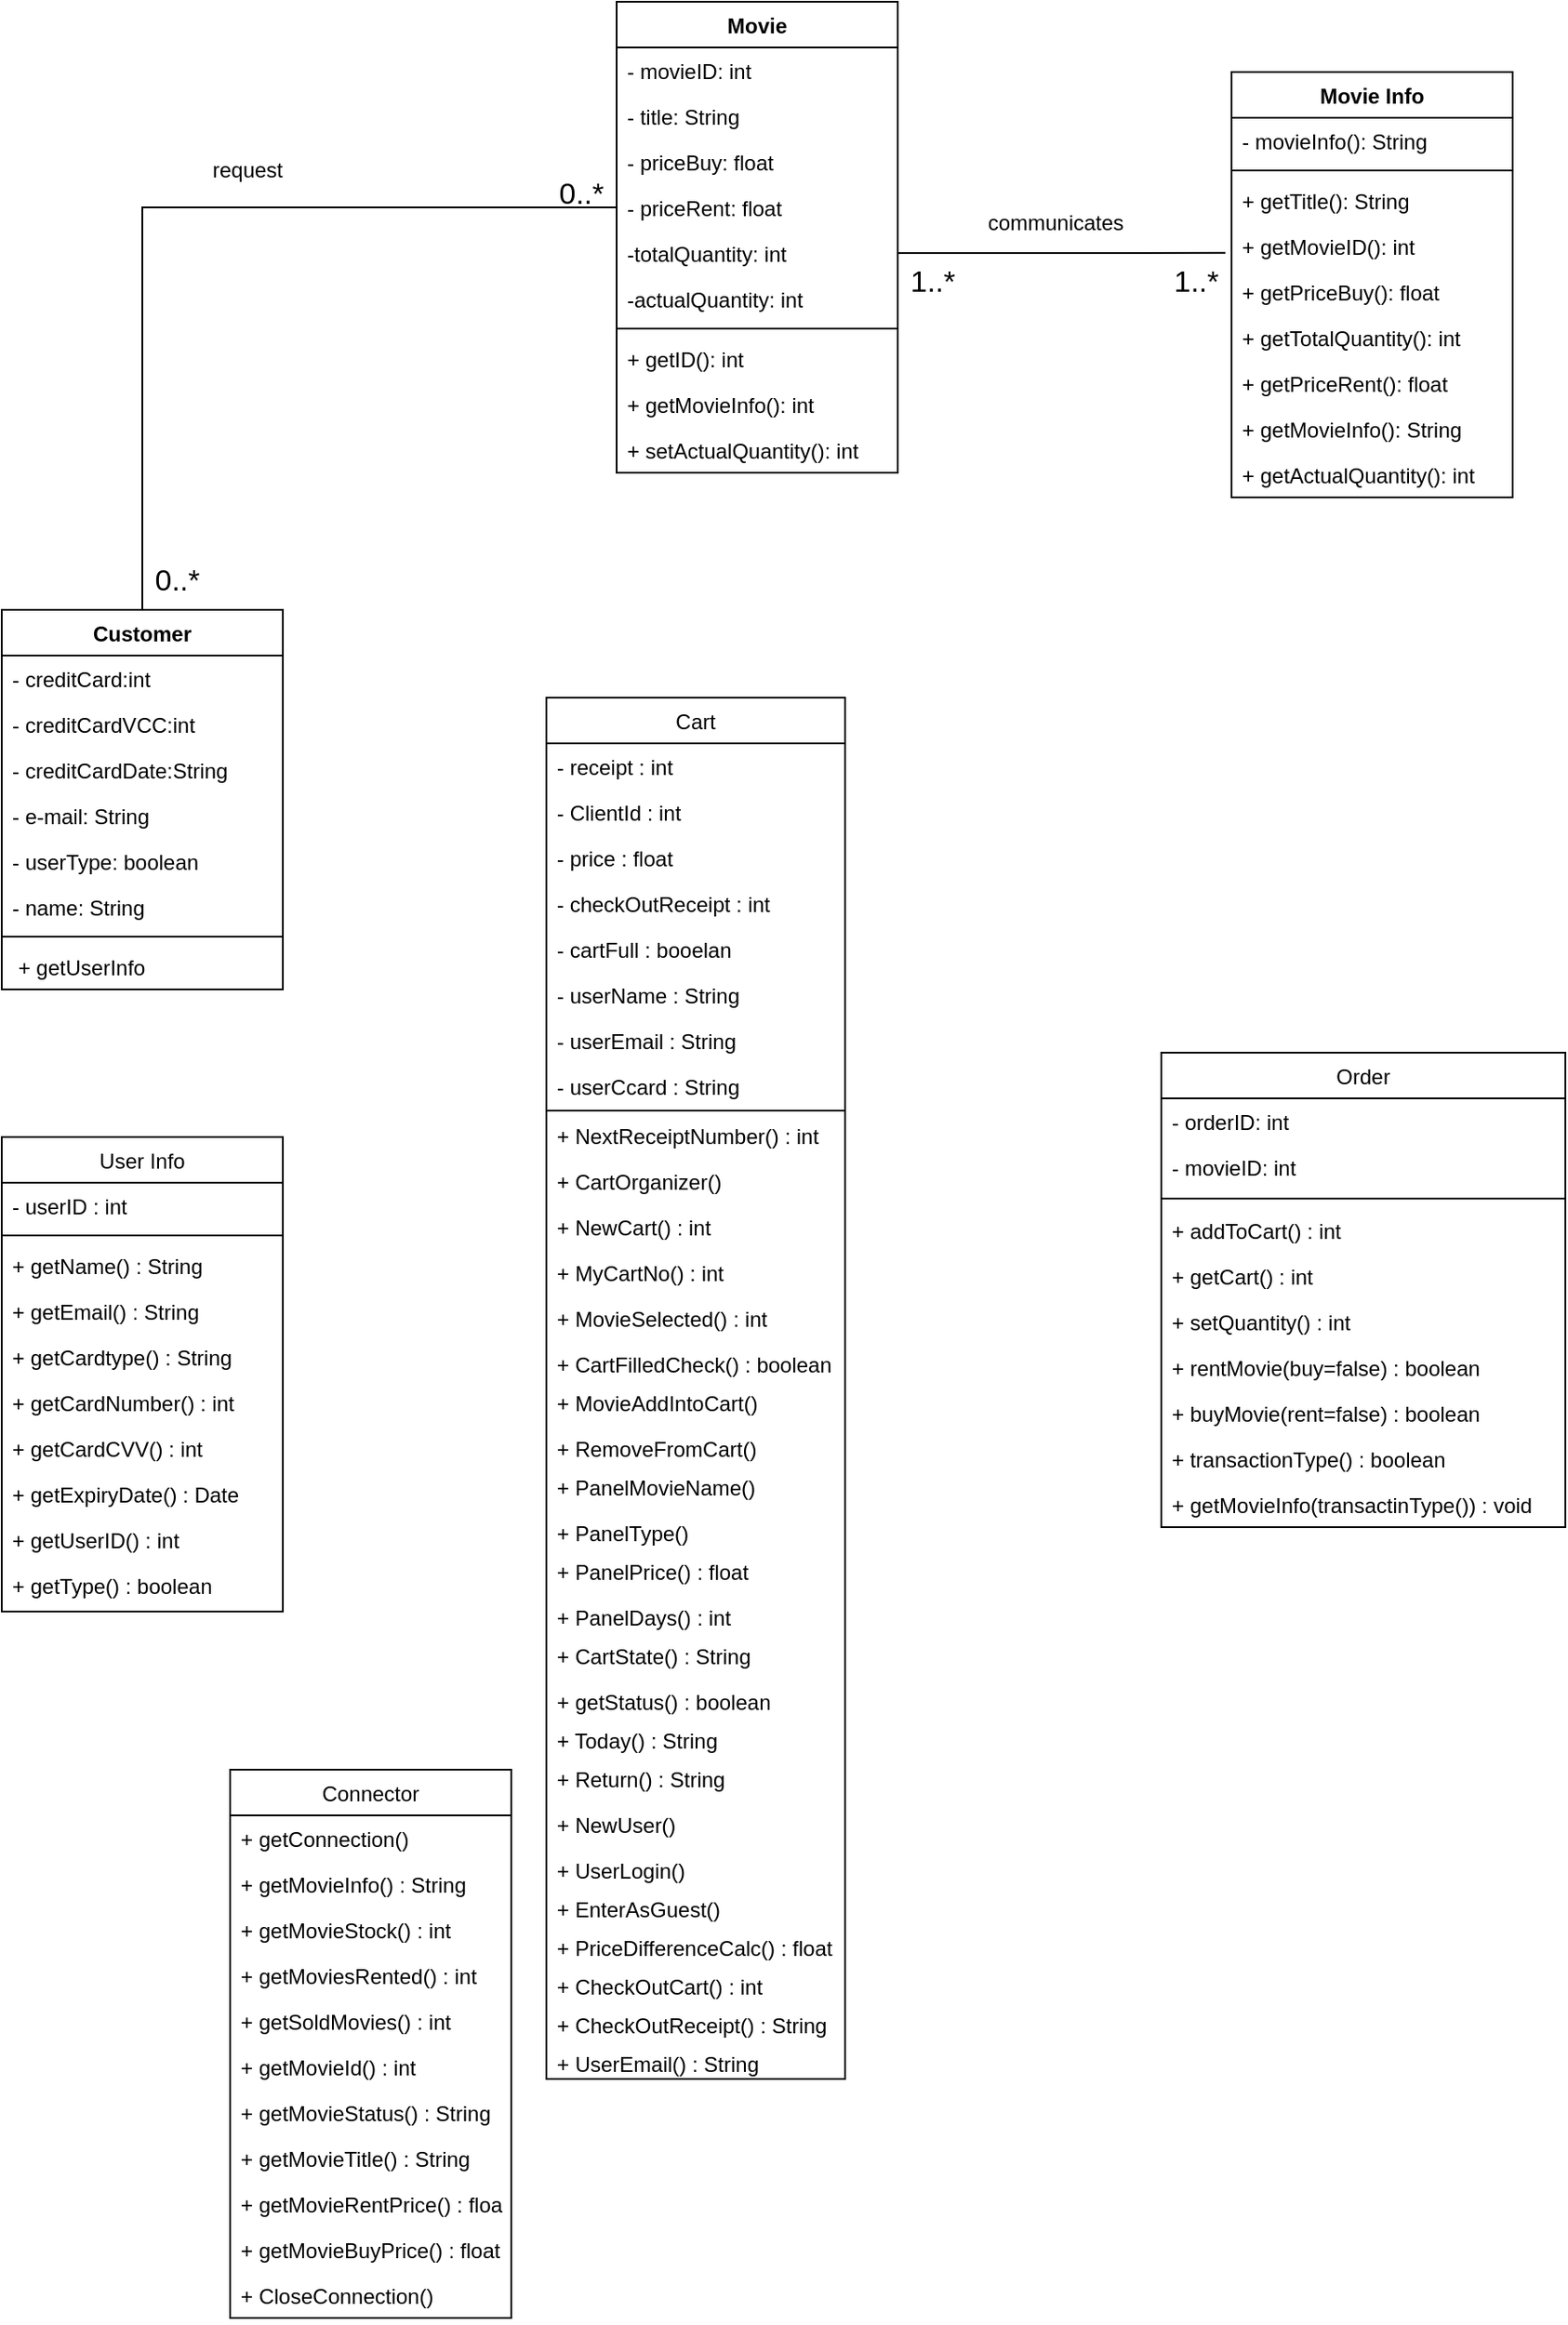 <mxfile version="14.6.13" type="device"><diagram id="C5RBs43oDa-KdzZeNtuy" name="Page-1"><mxGraphModel dx="1446" dy="379" grid="1" gridSize="10" guides="1" tooltips="1" connect="1" arrows="1" fold="1" page="1" pageScale="1" pageWidth="827" pageHeight="1169" math="0" shadow="0"><root><mxCell id="WIyWlLk6GJQsqaUBKTNV-0"/><mxCell id="WIyWlLk6GJQsqaUBKTNV-1" parent="WIyWlLk6GJQsqaUBKTNV-0"/><mxCell id="zkfFHV4jXpPFQw0GAbJ--13" value="Cart" style="swimlane;fontStyle=0;align=center;verticalAlign=top;childLayout=stackLayout;horizontal=1;startSize=26;horizontalStack=0;resizeParent=1;resizeLast=0;collapsible=1;marginBottom=0;rounded=0;shadow=0;strokeWidth=1;" parent="WIyWlLk6GJQsqaUBKTNV-1" vertex="1"><mxGeometry x="-480" y="450" width="170" height="786" as="geometry"><mxRectangle x="340" y="380" width="170" height="26" as="alternateBounds"/></mxGeometry></mxCell><mxCell id="6bHgmGE05q6gVBwAIeL3-42" value="- receipt : int" style="text;align=left;verticalAlign=top;spacingLeft=4;spacingRight=4;overflow=hidden;rotatable=0;points=[[0,0.5],[1,0.5]];portConstraint=eastwest;" parent="zkfFHV4jXpPFQw0GAbJ--13" vertex="1"><mxGeometry y="26" width="170" height="26" as="geometry"/></mxCell><mxCell id="6bHgmGE05q6gVBwAIeL3-17" value="- ClientId : int" style="text;align=left;verticalAlign=top;spacingLeft=4;spacingRight=4;overflow=hidden;rotatable=0;points=[[0,0.5],[1,0.5]];portConstraint=eastwest;rounded=0;shadow=0;html=0;" parent="zkfFHV4jXpPFQw0GAbJ--13" vertex="1"><mxGeometry y="52" width="170" height="26" as="geometry"/></mxCell><mxCell id="6bHgmGE05q6gVBwAIeL3-15" value="- price : float" style="text;align=left;verticalAlign=top;spacingLeft=4;spacingRight=4;overflow=hidden;rotatable=0;points=[[0,0.5],[1,0.5]];portConstraint=eastwest;rounded=0;shadow=0;html=0;" parent="zkfFHV4jXpPFQw0GAbJ--13" vertex="1"><mxGeometry y="78" width="170" height="26" as="geometry"/></mxCell><mxCell id="QAdQCst2hhLEEBoybz0G-43" value="- checkOutReceipt : int" style="text;align=left;verticalAlign=top;spacingLeft=4;spacingRight=4;overflow=hidden;rotatable=0;points=[[0,0.5],[1,0.5]];portConstraint=eastwest;rounded=0;shadow=0;html=0;" vertex="1" parent="zkfFHV4jXpPFQw0GAbJ--13"><mxGeometry y="104" width="170" height="26" as="geometry"/></mxCell><mxCell id="QAdQCst2hhLEEBoybz0G-44" value="- cartFull : booelan" style="text;align=left;verticalAlign=top;spacingLeft=4;spacingRight=4;overflow=hidden;rotatable=0;points=[[0,0.5],[1,0.5]];portConstraint=eastwest;rounded=0;shadow=0;html=0;" vertex="1" parent="zkfFHV4jXpPFQw0GAbJ--13"><mxGeometry y="130" width="170" height="26" as="geometry"/></mxCell><mxCell id="QAdQCst2hhLEEBoybz0G-45" value="- userName : String" style="text;align=left;verticalAlign=top;spacingLeft=4;spacingRight=4;overflow=hidden;rotatable=0;points=[[0,0.5],[1,0.5]];portConstraint=eastwest;rounded=0;shadow=0;html=0;" vertex="1" parent="zkfFHV4jXpPFQw0GAbJ--13"><mxGeometry y="156" width="170" height="26" as="geometry"/></mxCell><mxCell id="QAdQCst2hhLEEBoybz0G-46" value="- userEmail : String" style="text;align=left;verticalAlign=top;spacingLeft=4;spacingRight=4;overflow=hidden;rotatable=0;points=[[0,0.5],[1,0.5]];portConstraint=eastwest;rounded=0;shadow=0;html=0;" vertex="1" parent="zkfFHV4jXpPFQw0GAbJ--13"><mxGeometry y="182" width="170" height="26" as="geometry"/></mxCell><mxCell id="QAdQCst2hhLEEBoybz0G-47" value="- userCcard : String" style="text;align=left;verticalAlign=top;spacingLeft=4;spacingRight=4;overflow=hidden;rotatable=0;points=[[0,0.5],[1,0.5]];portConstraint=eastwest;rounded=0;shadow=0;html=0;" vertex="1" parent="zkfFHV4jXpPFQw0GAbJ--13"><mxGeometry y="208" width="170" height="26" as="geometry"/></mxCell><mxCell id="zkfFHV4jXpPFQw0GAbJ--15" value="" style="line;html=1;strokeWidth=1;align=left;verticalAlign=middle;spacingTop=-1;spacingLeft=3;spacingRight=3;rotatable=0;labelPosition=right;points=[];portConstraint=eastwest;" parent="zkfFHV4jXpPFQw0GAbJ--13" vertex="1"><mxGeometry y="234" width="170" height="2" as="geometry"/></mxCell><mxCell id="6bHgmGE05q6gVBwAIeL3-44" value="+ NextReceiptNumber() : int" style="text;align=left;verticalAlign=top;spacingLeft=4;spacingRight=4;overflow=hidden;rotatable=0;points=[[0,0.5],[1,0.5]];portConstraint=eastwest;rounded=0;shadow=0;html=0;" parent="zkfFHV4jXpPFQw0GAbJ--13" vertex="1"><mxGeometry y="236" width="170" height="26" as="geometry"/></mxCell><mxCell id="6bHgmGE05q6gVBwAIeL3-45" value="+ CartOrganizer() " style="text;align=left;verticalAlign=top;spacingLeft=4;spacingRight=4;overflow=hidden;rotatable=0;points=[[0,0.5],[1,0.5]];portConstraint=eastwest;rounded=0;shadow=0;html=0;" parent="zkfFHV4jXpPFQw0GAbJ--13" vertex="1"><mxGeometry y="262" width="170" height="26" as="geometry"/></mxCell><mxCell id="6bHgmGE05q6gVBwAIeL3-2" value="+ NewCart() : int" style="text;align=left;verticalAlign=top;spacingLeft=4;spacingRight=4;overflow=hidden;rotatable=0;points=[[0,0.5],[1,0.5]];portConstraint=eastwest;rounded=0;shadow=0;html=0;" parent="zkfFHV4jXpPFQw0GAbJ--13" vertex="1"><mxGeometry y="288" width="170" height="26" as="geometry"/></mxCell><mxCell id="6bHgmGE05q6gVBwAIeL3-10" value="+ MyCartNo() : int" style="text;align=left;verticalAlign=top;spacingLeft=4;spacingRight=4;overflow=hidden;rotatable=0;points=[[0,0.5],[1,0.5]];portConstraint=eastwest;rounded=0;shadow=0;html=0;" parent="zkfFHV4jXpPFQw0GAbJ--13" vertex="1"><mxGeometry y="314" width="170" height="26" as="geometry"/></mxCell><mxCell id="IG7qusZsWkm_YWenRN8--79" value="+ MovieSelected() : int" style="text;align=left;verticalAlign=top;spacingLeft=4;spacingRight=4;overflow=hidden;rotatable=0;points=[[0,0.5],[1,0.5]];portConstraint=eastwest;rounded=0;shadow=0;html=0;" parent="zkfFHV4jXpPFQw0GAbJ--13" vertex="1"><mxGeometry y="340" width="170" height="26" as="geometry"/></mxCell><mxCell id="6bHgmGE05q6gVBwAIeL3-9" value="+ CartFilledCheck() : boolean" style="text;align=left;verticalAlign=top;spacingLeft=4;spacingRight=4;overflow=hidden;rotatable=0;points=[[0,0.5],[1,0.5]];portConstraint=eastwest;rounded=0;shadow=0;html=0;" parent="zkfFHV4jXpPFQw0GAbJ--13" vertex="1"><mxGeometry y="366" width="170" height="22" as="geometry"/></mxCell><mxCell id="QAdQCst2hhLEEBoybz0G-2" value="+ MovieAddIntoCart() " style="text;align=left;verticalAlign=top;spacingLeft=4;spacingRight=4;overflow=hidden;rotatable=0;points=[[0,0.5],[1,0.5]];portConstraint=eastwest;rounded=0;shadow=0;html=0;" vertex="1" parent="zkfFHV4jXpPFQw0GAbJ--13"><mxGeometry y="388" width="170" height="26" as="geometry"/></mxCell><mxCell id="QAdQCst2hhLEEBoybz0G-0" value="+ RemoveFromCart() " style="text;align=left;verticalAlign=top;spacingLeft=4;spacingRight=4;overflow=hidden;rotatable=0;points=[[0,0.5],[1,0.5]];portConstraint=eastwest;rounded=0;shadow=0;html=0;" vertex="1" parent="zkfFHV4jXpPFQw0GAbJ--13"><mxGeometry y="414" width="170" height="22" as="geometry"/></mxCell><mxCell id="QAdQCst2hhLEEBoybz0G-1" value="+ PanelMovieName() " style="text;align=left;verticalAlign=top;spacingLeft=4;spacingRight=4;overflow=hidden;rotatable=0;points=[[0,0.5],[1,0.5]];portConstraint=eastwest;rounded=0;shadow=0;html=0;" vertex="1" parent="zkfFHV4jXpPFQw0GAbJ--13"><mxGeometry y="436" width="170" height="26" as="geometry"/></mxCell><mxCell id="IG7qusZsWkm_YWenRN8--81" value="+ PanelType() " style="text;align=left;verticalAlign=top;spacingLeft=4;spacingRight=4;overflow=hidden;rotatable=0;points=[[0,0.5],[1,0.5]];portConstraint=eastwest;rounded=0;shadow=0;html=0;" parent="zkfFHV4jXpPFQw0GAbJ--13" vertex="1"><mxGeometry y="462" width="170" height="22" as="geometry"/></mxCell><mxCell id="QAdQCst2hhLEEBoybz0G-3" value="+ PanelPrice() : float" style="text;align=left;verticalAlign=top;spacingLeft=4;spacingRight=4;overflow=hidden;rotatable=0;points=[[0,0.5],[1,0.5]];portConstraint=eastwest;rounded=0;shadow=0;html=0;" vertex="1" parent="zkfFHV4jXpPFQw0GAbJ--13"><mxGeometry y="484" width="170" height="26" as="geometry"/></mxCell><mxCell id="QAdQCst2hhLEEBoybz0G-4" value="+ PanelDays() : int&#10;" style="text;align=left;verticalAlign=top;spacingLeft=4;spacingRight=4;overflow=hidden;rotatable=0;points=[[0,0.5],[1,0.5]];portConstraint=eastwest;rounded=0;shadow=0;html=0;" vertex="1" parent="zkfFHV4jXpPFQw0GAbJ--13"><mxGeometry y="510" width="170" height="22" as="geometry"/></mxCell><mxCell id="QAdQCst2hhLEEBoybz0G-5" value="+ CartState() : String" style="text;align=left;verticalAlign=top;spacingLeft=4;spacingRight=4;overflow=hidden;rotatable=0;points=[[0,0.5],[1,0.5]];portConstraint=eastwest;rounded=0;shadow=0;html=0;" vertex="1" parent="zkfFHV4jXpPFQw0GAbJ--13"><mxGeometry y="532" width="170" height="26" as="geometry"/></mxCell><mxCell id="QAdQCst2hhLEEBoybz0G-6" value="+ getStatus() : boolean" style="text;align=left;verticalAlign=top;spacingLeft=4;spacingRight=4;overflow=hidden;rotatable=0;points=[[0,0.5],[1,0.5]];portConstraint=eastwest;rounded=0;shadow=0;html=0;" vertex="1" parent="zkfFHV4jXpPFQw0GAbJ--13"><mxGeometry y="558" width="170" height="22" as="geometry"/></mxCell><mxCell id="QAdQCst2hhLEEBoybz0G-7" value="+ Today() : String" style="text;align=left;verticalAlign=top;spacingLeft=4;spacingRight=4;overflow=hidden;rotatable=0;points=[[0,0.5],[1,0.5]];portConstraint=eastwest;rounded=0;shadow=0;html=0;" vertex="1" parent="zkfFHV4jXpPFQw0GAbJ--13"><mxGeometry y="580" width="170" height="22" as="geometry"/></mxCell><mxCell id="QAdQCst2hhLEEBoybz0G-9" value="+ Return() : String" style="text;align=left;verticalAlign=top;spacingLeft=4;spacingRight=4;overflow=hidden;rotatable=0;points=[[0,0.5],[1,0.5]];portConstraint=eastwest;rounded=0;shadow=0;html=0;" vertex="1" parent="zkfFHV4jXpPFQw0GAbJ--13"><mxGeometry y="602" width="170" height="26" as="geometry"/></mxCell><mxCell id="QAdQCst2hhLEEBoybz0G-10" value="+ NewUser() " style="text;align=left;verticalAlign=top;spacingLeft=4;spacingRight=4;overflow=hidden;rotatable=0;points=[[0,0.5],[1,0.5]];portConstraint=eastwest;rounded=0;shadow=0;html=0;" vertex="1" parent="zkfFHV4jXpPFQw0GAbJ--13"><mxGeometry y="628" width="170" height="26" as="geometry"/></mxCell><mxCell id="QAdQCst2hhLEEBoybz0G-11" value="+ UserLogin() " style="text;align=left;verticalAlign=top;spacingLeft=4;spacingRight=4;overflow=hidden;rotatable=0;points=[[0,0.5],[1,0.5]];portConstraint=eastwest;rounded=0;shadow=0;html=0;" vertex="1" parent="zkfFHV4jXpPFQw0GAbJ--13"><mxGeometry y="654" width="170" height="22" as="geometry"/></mxCell><mxCell id="QAdQCst2hhLEEBoybz0G-12" value="+ EnterAsGuest() " style="text;align=left;verticalAlign=top;spacingLeft=4;spacingRight=4;overflow=hidden;rotatable=0;points=[[0,0.5],[1,0.5]];portConstraint=eastwest;rounded=0;shadow=0;html=0;" vertex="1" parent="zkfFHV4jXpPFQw0GAbJ--13"><mxGeometry y="676" width="170" height="22" as="geometry"/></mxCell><mxCell id="QAdQCst2hhLEEBoybz0G-13" value="+ PriceDifferenceCalc() : float " style="text;align=left;verticalAlign=top;spacingLeft=4;spacingRight=4;overflow=hidden;rotatable=0;points=[[0,0.5],[1,0.5]];portConstraint=eastwest;rounded=0;shadow=0;html=0;" vertex="1" parent="zkfFHV4jXpPFQw0GAbJ--13"><mxGeometry y="698" width="170" height="22" as="geometry"/></mxCell><mxCell id="QAdQCst2hhLEEBoybz0G-14" value="+ CheckOutCart() : int&#10;&#10;&#10; " style="text;align=left;verticalAlign=top;spacingLeft=4;spacingRight=4;overflow=hidden;rotatable=0;points=[[0,0.5],[1,0.5]];portConstraint=eastwest;rounded=0;shadow=0;html=0;" vertex="1" parent="zkfFHV4jXpPFQw0GAbJ--13"><mxGeometry y="720" width="170" height="22" as="geometry"/></mxCell><mxCell id="QAdQCst2hhLEEBoybz0G-42" value="+ CheckOutReceipt() : String" style="text;align=left;verticalAlign=top;spacingLeft=4;spacingRight=4;overflow=hidden;rotatable=0;points=[[0,0.5],[1,0.5]];portConstraint=eastwest;rounded=0;shadow=0;html=0;" vertex="1" parent="zkfFHV4jXpPFQw0GAbJ--13"><mxGeometry y="742" width="170" height="22" as="geometry"/></mxCell><mxCell id="QAdQCst2hhLEEBoybz0G-41" value="+ UserEmail() : String&#10; " style="text;align=left;verticalAlign=top;spacingLeft=4;spacingRight=4;overflow=hidden;rotatable=0;points=[[0,0.5],[1,0.5]];portConstraint=eastwest;rounded=0;shadow=0;html=0;" vertex="1" parent="zkfFHV4jXpPFQw0GAbJ--13"><mxGeometry y="764" width="170" height="22" as="geometry"/></mxCell><mxCell id="zkfFHV4jXpPFQw0GAbJ--17" value="User Info" style="swimlane;fontStyle=0;align=center;verticalAlign=top;childLayout=stackLayout;horizontal=1;startSize=26;horizontalStack=0;resizeParent=1;resizeLast=0;collapsible=1;marginBottom=0;rounded=0;shadow=0;strokeWidth=1;" parent="WIyWlLk6GJQsqaUBKTNV-1" vertex="1"><mxGeometry x="-790" y="700" width="160" height="270" as="geometry"><mxRectangle x="550" y="140" width="160" height="26" as="alternateBounds"/></mxGeometry></mxCell><mxCell id="zkfFHV4jXpPFQw0GAbJ--20" value="- userID : int" style="text;align=left;verticalAlign=top;spacingLeft=4;spacingRight=4;overflow=hidden;rotatable=0;points=[[0,0.5],[1,0.5]];portConstraint=eastwest;rounded=0;shadow=0;html=0;" parent="zkfFHV4jXpPFQw0GAbJ--17" vertex="1"><mxGeometry y="26" width="160" height="26" as="geometry"/></mxCell><mxCell id="zkfFHV4jXpPFQw0GAbJ--23" value="" style="line;html=1;strokeWidth=1;align=left;verticalAlign=middle;spacingTop=-1;spacingLeft=3;spacingRight=3;rotatable=0;labelPosition=right;points=[];portConstraint=eastwest;" parent="zkfFHV4jXpPFQw0GAbJ--17" vertex="1"><mxGeometry y="52" width="160" height="8" as="geometry"/></mxCell><mxCell id="zkfFHV4jXpPFQw0GAbJ--24" value="+ getName() : String" style="text;align=left;verticalAlign=top;spacingLeft=4;spacingRight=4;overflow=hidden;rotatable=0;points=[[0,0.5],[1,0.5]];portConstraint=eastwest;" parent="zkfFHV4jXpPFQw0GAbJ--17" vertex="1"><mxGeometry y="60" width="160" height="26" as="geometry"/></mxCell><mxCell id="GUGK_P1xpnfxRzdVNo1J-22" value="+ getEmail() : String" style="text;align=left;verticalAlign=top;spacingLeft=4;spacingRight=4;overflow=hidden;rotatable=0;points=[[0,0.5],[1,0.5]];portConstraint=eastwest;" parent="zkfFHV4jXpPFQw0GAbJ--17" vertex="1"><mxGeometry y="86" width="160" height="26" as="geometry"/></mxCell><mxCell id="GUGK_P1xpnfxRzdVNo1J-24" value="+ getCardtype() : String" style="text;align=left;verticalAlign=top;spacingLeft=4;spacingRight=4;overflow=hidden;rotatable=0;points=[[0,0.5],[1,0.5]];portConstraint=eastwest;" parent="zkfFHV4jXpPFQw0GAbJ--17" vertex="1"><mxGeometry y="112" width="160" height="26" as="geometry"/></mxCell><mxCell id="GUGK_P1xpnfxRzdVNo1J-26" value="+ getCardNumber() : int" style="text;align=left;verticalAlign=top;spacingLeft=4;spacingRight=4;overflow=hidden;rotatable=0;points=[[0,0.5],[1,0.5]];portConstraint=eastwest;" parent="zkfFHV4jXpPFQw0GAbJ--17" vertex="1"><mxGeometry y="138" width="160" height="26" as="geometry"/></mxCell><mxCell id="GUGK_P1xpnfxRzdVNo1J-28" value="+ getCardCVV() : int" style="text;align=left;verticalAlign=top;spacingLeft=4;spacingRight=4;overflow=hidden;rotatable=0;points=[[0,0.5],[1,0.5]];portConstraint=eastwest;" parent="zkfFHV4jXpPFQw0GAbJ--17" vertex="1"><mxGeometry y="164" width="160" height="26" as="geometry"/></mxCell><mxCell id="GUGK_P1xpnfxRzdVNo1J-31" value="+ getExpiryDate() : Date" style="text;align=left;verticalAlign=top;spacingLeft=4;spacingRight=4;overflow=hidden;rotatable=0;points=[[0,0.5],[1,0.5]];portConstraint=eastwest;" parent="zkfFHV4jXpPFQw0GAbJ--17" vertex="1"><mxGeometry y="190" width="160" height="26" as="geometry"/></mxCell><mxCell id="GUGK_P1xpnfxRzdVNo1J-30" value="+ getUserID() : int" style="text;align=left;verticalAlign=top;spacingLeft=4;spacingRight=4;overflow=hidden;rotatable=0;points=[[0,0.5],[1,0.5]];portConstraint=eastwest;" parent="zkfFHV4jXpPFQw0GAbJ--17" vertex="1"><mxGeometry y="216" width="160" height="26" as="geometry"/></mxCell><mxCell id="IG7qusZsWkm_YWenRN8--77" value="+ getType() : boolean" style="text;align=left;verticalAlign=top;spacingLeft=4;spacingRight=4;overflow=hidden;rotatable=0;points=[[0,0.5],[1,0.5]];portConstraint=eastwest;" parent="zkfFHV4jXpPFQw0GAbJ--17" vertex="1"><mxGeometry y="242" width="160" height="26" as="geometry"/></mxCell><mxCell id="6bHgmGE05q6gVBwAIeL3-4" value="Order" style="swimlane;fontStyle=0;align=center;verticalAlign=top;childLayout=stackLayout;horizontal=1;startSize=26;horizontalStack=0;resizeParent=1;resizeLast=0;collapsible=1;marginBottom=0;rounded=0;shadow=0;strokeWidth=1;" parent="WIyWlLk6GJQsqaUBKTNV-1" vertex="1"><mxGeometry x="-130" y="652" width="230" height="270" as="geometry"><mxRectangle x="340" y="380" width="170" height="26" as="alternateBounds"/></mxGeometry></mxCell><mxCell id="6bHgmGE05q6gVBwAIeL3-14" value="- orderID: int" style="text;align=left;verticalAlign=top;spacingLeft=4;spacingRight=4;overflow=hidden;rotatable=0;points=[[0,0.5],[1,0.5]];portConstraint=eastwest;" parent="6bHgmGE05q6gVBwAIeL3-4" vertex="1"><mxGeometry y="26" width="230" height="26" as="geometry"/></mxCell><mxCell id="IG7qusZsWkm_YWenRN8--82" value="- movieID: int" style="text;align=left;verticalAlign=top;spacingLeft=4;spacingRight=4;overflow=hidden;rotatable=0;points=[[0,0.5],[1,0.5]];portConstraint=eastwest;" parent="6bHgmGE05q6gVBwAIeL3-4" vertex="1"><mxGeometry y="52" width="230" height="26" as="geometry"/></mxCell><mxCell id="6bHgmGE05q6gVBwAIeL3-6" value="" style="line;html=1;strokeWidth=1;align=left;verticalAlign=middle;spacingTop=-1;spacingLeft=3;spacingRight=3;rotatable=0;labelPosition=right;points=[];portConstraint=eastwest;" parent="6bHgmGE05q6gVBwAIeL3-4" vertex="1"><mxGeometry y="78" width="230" height="10" as="geometry"/></mxCell><mxCell id="6bHgmGE05q6gVBwAIeL3-46" value="+ addToCart() : int" style="text;align=left;verticalAlign=top;spacingLeft=4;spacingRight=4;overflow=hidden;rotatable=0;points=[[0,0.5],[1,0.5]];portConstraint=eastwest;rounded=0;shadow=0;html=0;" parent="6bHgmGE05q6gVBwAIeL3-4" vertex="1"><mxGeometry y="88" width="230" height="26" as="geometry"/></mxCell><mxCell id="IG7qusZsWkm_YWenRN8--80" value="+ getCart() : int" style="text;align=left;verticalAlign=top;spacingLeft=4;spacingRight=4;overflow=hidden;rotatable=0;points=[[0,0.5],[1,0.5]];portConstraint=eastwest;rounded=0;shadow=0;html=0;" parent="6bHgmGE05q6gVBwAIeL3-4" vertex="1"><mxGeometry y="114" width="230" height="26" as="geometry"/></mxCell><mxCell id="6bHgmGE05q6gVBwAIeL3-8" value="+ setQuantity() : int" style="text;align=left;verticalAlign=top;spacingLeft=4;spacingRight=4;overflow=hidden;rotatable=0;points=[[0,0.5],[1,0.5]];portConstraint=eastwest;rounded=0;shadow=0;html=0;" parent="6bHgmGE05q6gVBwAIeL3-4" vertex="1"><mxGeometry y="140" width="230" height="26" as="geometry"/></mxCell><mxCell id="IG7qusZsWkm_YWenRN8--83" value="+ rentMovie(buy=false) : boolean" style="text;align=left;verticalAlign=top;spacingLeft=4;spacingRight=4;overflow=hidden;rotatable=0;points=[[0,0.5],[1,0.5]];portConstraint=eastwest;rounded=0;shadow=0;html=0;" parent="6bHgmGE05q6gVBwAIeL3-4" vertex="1"><mxGeometry y="166" width="230" height="26" as="geometry"/></mxCell><mxCell id="IG7qusZsWkm_YWenRN8--84" value="+ buyMovie(rent=false) : boolean" style="text;align=left;verticalAlign=top;spacingLeft=4;spacingRight=4;overflow=hidden;rotatable=0;points=[[0,0.5],[1,0.5]];portConstraint=eastwest;rounded=0;shadow=0;html=0;" parent="6bHgmGE05q6gVBwAIeL3-4" vertex="1"><mxGeometry y="192" width="230" height="26" as="geometry"/></mxCell><mxCell id="IG7qusZsWkm_YWenRN8--85" value="+ transactionType() : boolean" style="text;align=left;verticalAlign=top;spacingLeft=4;spacingRight=4;overflow=hidden;rotatable=0;points=[[0,0.5],[1,0.5]];portConstraint=eastwest;rounded=0;shadow=0;html=0;" parent="6bHgmGE05q6gVBwAIeL3-4" vertex="1"><mxGeometry y="218" width="230" height="26" as="geometry"/></mxCell><mxCell id="6bHgmGE05q6gVBwAIeL3-36" value="+ getMovieInfo(transactinType()) : void" style="text;align=left;verticalAlign=top;spacingLeft=4;spacingRight=4;overflow=hidden;rotatable=0;points=[[0,0.5],[1,0.5]];portConstraint=eastwest;rounded=0;shadow=0;html=0;" parent="6bHgmGE05q6gVBwAIeL3-4" vertex="1"><mxGeometry y="244" width="230" height="26" as="geometry"/></mxCell><mxCell id="IG7qusZsWkm_YWenRN8--10" value="Movie" style="swimlane;fontStyle=1;align=center;verticalAlign=top;childLayout=stackLayout;horizontal=1;startSize=26;horizontalStack=0;resizeParent=1;resizeParentMax=0;resizeLast=0;collapsible=1;marginBottom=0;" parent="WIyWlLk6GJQsqaUBKTNV-1" vertex="1"><mxGeometry x="-440" y="54" width="160" height="268" as="geometry"><mxRectangle x="-510" y="90" width="70" height="26" as="alternateBounds"/></mxGeometry></mxCell><mxCell id="IG7qusZsWkm_YWenRN8--14" value="- movieID: int" style="text;strokeColor=none;fillColor=none;align=left;verticalAlign=top;spacingLeft=4;spacingRight=4;overflow=hidden;rotatable=0;points=[[0,0.5],[1,0.5]];portConstraint=eastwest;" parent="IG7qusZsWkm_YWenRN8--10" vertex="1"><mxGeometry y="26" width="160" height="26" as="geometry"/></mxCell><mxCell id="IG7qusZsWkm_YWenRN8--11" value="- title: String" style="text;strokeColor=none;fillColor=none;align=left;verticalAlign=top;spacingLeft=4;spacingRight=4;overflow=hidden;rotatable=0;points=[[0,0.5],[1,0.5]];portConstraint=eastwest;" parent="IG7qusZsWkm_YWenRN8--10" vertex="1"><mxGeometry y="52" width="160" height="26" as="geometry"/></mxCell><mxCell id="IG7qusZsWkm_YWenRN8--15" value="- priceBuy: float" style="text;strokeColor=none;fillColor=none;align=left;verticalAlign=top;spacingLeft=4;spacingRight=4;overflow=hidden;rotatable=0;points=[[0,0.5],[1,0.5]];portConstraint=eastwest;" parent="IG7qusZsWkm_YWenRN8--10" vertex="1"><mxGeometry y="78" width="160" height="26" as="geometry"/></mxCell><mxCell id="IG7qusZsWkm_YWenRN8--16" value="- priceRent: float" style="text;strokeColor=none;fillColor=none;align=left;verticalAlign=top;spacingLeft=4;spacingRight=4;overflow=hidden;rotatable=0;points=[[0,0.5],[1,0.5]];portConstraint=eastwest;" parent="IG7qusZsWkm_YWenRN8--10" vertex="1"><mxGeometry y="104" width="160" height="26" as="geometry"/></mxCell><mxCell id="IG7qusZsWkm_YWenRN8--17" value="-totalQuantity: int" style="text;strokeColor=none;fillColor=none;align=left;verticalAlign=top;spacingLeft=4;spacingRight=4;overflow=hidden;rotatable=0;points=[[0,0.5],[1,0.5]];portConstraint=eastwest;" parent="IG7qusZsWkm_YWenRN8--10" vertex="1"><mxGeometry y="130" width="160" height="26" as="geometry"/></mxCell><mxCell id="IG7qusZsWkm_YWenRN8--21" value="-actualQuantity: int" style="text;strokeColor=none;fillColor=none;align=left;verticalAlign=top;spacingLeft=4;spacingRight=4;overflow=hidden;rotatable=0;points=[[0,0.5],[1,0.5]];portConstraint=eastwest;" parent="IG7qusZsWkm_YWenRN8--10" vertex="1"><mxGeometry y="156" width="160" height="26" as="geometry"/></mxCell><mxCell id="IG7qusZsWkm_YWenRN8--12" value="" style="line;strokeWidth=1;fillColor=none;align=left;verticalAlign=middle;spacingTop=-1;spacingLeft=3;spacingRight=3;rotatable=0;labelPosition=right;points=[];portConstraint=eastwest;" parent="IG7qusZsWkm_YWenRN8--10" vertex="1"><mxGeometry y="182" width="160" height="8" as="geometry"/></mxCell><mxCell id="IG7qusZsWkm_YWenRN8--24" value="+ getID(): int" style="text;strokeColor=none;fillColor=none;align=left;verticalAlign=top;spacingLeft=4;spacingRight=4;overflow=hidden;rotatable=0;points=[[0,0.5],[1,0.5]];portConstraint=eastwest;" parent="IG7qusZsWkm_YWenRN8--10" vertex="1"><mxGeometry y="190" width="160" height="26" as="geometry"/></mxCell><mxCell id="IG7qusZsWkm_YWenRN8--73" value="+ getMovieInfo(): int" style="text;strokeColor=none;fillColor=none;align=left;verticalAlign=top;spacingLeft=4;spacingRight=4;overflow=hidden;rotatable=0;points=[[0,0.5],[1,0.5]];portConstraint=eastwest;" parent="IG7qusZsWkm_YWenRN8--10" vertex="1"><mxGeometry y="216" width="160" height="26" as="geometry"/></mxCell><mxCell id="IG7qusZsWkm_YWenRN8--33" value="+ setActualQuantity(): int" style="text;strokeColor=none;fillColor=none;align=left;verticalAlign=top;spacingLeft=4;spacingRight=4;overflow=hidden;rotatable=0;points=[[0,0.5],[1,0.5]];portConstraint=eastwest;" parent="IG7qusZsWkm_YWenRN8--10" vertex="1"><mxGeometry y="242" width="160" height="26" as="geometry"/></mxCell><mxCell id="hxsrvSccH4QmF4Se4p9o-22" style="edgeStyle=orthogonalEdgeStyle;rounded=0;orthogonalLoop=1;jettySize=auto;html=1;exitX=0.5;exitY=0;exitDx=0;exitDy=0;entryX=0;entryY=0.5;entryDx=0;entryDy=0;endArrow=none;endFill=0;fontSize=16;" parent="WIyWlLk6GJQsqaUBKTNV-1" source="IG7qusZsWkm_YWenRN8--50" target="IG7qusZsWkm_YWenRN8--16" edge="1"><mxGeometry relative="1" as="geometry"/></mxCell><mxCell id="IG7qusZsWkm_YWenRN8--50" value="Customer" style="swimlane;fontStyle=1;align=center;verticalAlign=top;childLayout=stackLayout;horizontal=1;startSize=26;horizontalStack=0;resizeParent=1;resizeParentMax=0;resizeLast=0;collapsible=1;marginBottom=0;" parent="WIyWlLk6GJQsqaUBKTNV-1" vertex="1"><mxGeometry x="-790" y="400" width="160" height="216" as="geometry"/></mxCell><mxCell id="IG7qusZsWkm_YWenRN8--51" value="- creditCard:int" style="text;strokeColor=none;fillColor=none;align=left;verticalAlign=top;spacingLeft=4;spacingRight=4;overflow=hidden;rotatable=0;points=[[0,0.5],[1,0.5]];portConstraint=eastwest;" parent="IG7qusZsWkm_YWenRN8--50" vertex="1"><mxGeometry y="26" width="160" height="26" as="geometry"/></mxCell><mxCell id="IG7qusZsWkm_YWenRN8--56" value="- creditCardVCC:int" style="text;strokeColor=none;fillColor=none;align=left;verticalAlign=top;spacingLeft=4;spacingRight=4;overflow=hidden;rotatable=0;points=[[0,0.5],[1,0.5]];portConstraint=eastwest;" parent="IG7qusZsWkm_YWenRN8--50" vertex="1"><mxGeometry y="52" width="160" height="26" as="geometry"/></mxCell><mxCell id="IG7qusZsWkm_YWenRN8--57" value="- creditCardDate:String" style="text;strokeColor=none;fillColor=none;align=left;verticalAlign=top;spacingLeft=4;spacingRight=4;overflow=hidden;rotatable=0;points=[[0,0.5],[1,0.5]];portConstraint=eastwest;" parent="IG7qusZsWkm_YWenRN8--50" vertex="1"><mxGeometry y="78" width="160" height="26" as="geometry"/></mxCell><mxCell id="IG7qusZsWkm_YWenRN8--54" value="- e-mail: String" style="text;strokeColor=none;fillColor=none;align=left;verticalAlign=top;spacingLeft=4;spacingRight=4;overflow=hidden;rotatable=0;points=[[0,0.5],[1,0.5]];portConstraint=eastwest;" parent="IG7qusZsWkm_YWenRN8--50" vertex="1"><mxGeometry y="104" width="160" height="26" as="geometry"/></mxCell><mxCell id="IG7qusZsWkm_YWenRN8--75" value="- userType: boolean" style="text;strokeColor=none;fillColor=none;align=left;verticalAlign=top;spacingLeft=4;spacingRight=4;overflow=hidden;rotatable=0;points=[[0,0.5],[1,0.5]];portConstraint=eastwest;" parent="IG7qusZsWkm_YWenRN8--50" vertex="1"><mxGeometry y="130" width="160" height="26" as="geometry"/></mxCell><mxCell id="IG7qusZsWkm_YWenRN8--55" value="- name: String" style="text;strokeColor=none;fillColor=none;align=left;verticalAlign=top;spacingLeft=4;spacingRight=4;overflow=hidden;rotatable=0;points=[[0,0.5],[1,0.5]];portConstraint=eastwest;" parent="IG7qusZsWkm_YWenRN8--50" vertex="1"><mxGeometry y="156" width="160" height="26" as="geometry"/></mxCell><mxCell id="IG7qusZsWkm_YWenRN8--52" value="" style="line;strokeWidth=1;fillColor=none;align=left;verticalAlign=middle;spacingTop=-1;spacingLeft=3;spacingRight=3;rotatable=0;labelPosition=right;points=[];portConstraint=eastwest;" parent="IG7qusZsWkm_YWenRN8--50" vertex="1"><mxGeometry y="182" width="160" height="8" as="geometry"/></mxCell><mxCell id="IG7qusZsWkm_YWenRN8--53" value=" + getUserInfo" style="text;strokeColor=none;fillColor=none;align=left;verticalAlign=top;spacingLeft=4;spacingRight=4;overflow=hidden;rotatable=0;points=[[0,0.5],[1,0.5]];portConstraint=eastwest;" parent="IG7qusZsWkm_YWenRN8--50" vertex="1"><mxGeometry y="190" width="160" height="26" as="geometry"/></mxCell><mxCell id="IG7qusZsWkm_YWenRN8--67" value="Movie Info" style="swimlane;fontStyle=1;align=center;verticalAlign=top;childLayout=stackLayout;horizontal=1;startSize=26;horizontalStack=0;resizeParent=1;resizeParentMax=0;resizeLast=0;collapsible=1;marginBottom=0;" parent="WIyWlLk6GJQsqaUBKTNV-1" vertex="1"><mxGeometry x="-90" y="94" width="160" height="242" as="geometry"/></mxCell><mxCell id="hxsrvSccH4QmF4Se4p9o-0" value="- movieInfo(): String" style="text;strokeColor=none;fillColor=none;align=left;verticalAlign=top;spacingLeft=4;spacingRight=4;overflow=hidden;rotatable=0;points=[[0,0.5],[1,0.5]];portConstraint=eastwest;" parent="IG7qusZsWkm_YWenRN8--67" vertex="1"><mxGeometry y="26" width="160" height="26" as="geometry"/></mxCell><mxCell id="IG7qusZsWkm_YWenRN8--69" value="" style="line;strokeWidth=1;fillColor=none;align=left;verticalAlign=middle;spacingTop=-1;spacingLeft=3;spacingRight=3;rotatable=0;labelPosition=right;points=[];portConstraint=eastwest;" parent="IG7qusZsWkm_YWenRN8--67" vertex="1"><mxGeometry y="52" width="160" height="8" as="geometry"/></mxCell><mxCell id="IG7qusZsWkm_YWenRN8--13" value="+ getTitle(): String" style="text;strokeColor=none;fillColor=none;align=left;verticalAlign=top;spacingLeft=4;spacingRight=4;overflow=hidden;rotatable=0;points=[[0,0.5],[1,0.5]];portConstraint=eastwest;" parent="IG7qusZsWkm_YWenRN8--67" vertex="1"><mxGeometry y="60" width="160" height="26" as="geometry"/></mxCell><mxCell id="IG7qusZsWkm_YWenRN8--71" value="+ getMovieID(): int" style="text;strokeColor=none;fillColor=none;align=left;verticalAlign=top;spacingLeft=4;spacingRight=4;overflow=hidden;rotatable=0;points=[[0,0.5],[1,0.5]];portConstraint=eastwest;" parent="IG7qusZsWkm_YWenRN8--67" vertex="1"><mxGeometry y="86" width="160" height="26" as="geometry"/></mxCell><mxCell id="IG7qusZsWkm_YWenRN8--26" value="+ getPriceBuy(): float" style="text;strokeColor=none;fillColor=none;align=left;verticalAlign=top;spacingLeft=4;spacingRight=4;overflow=hidden;rotatable=0;points=[[0,0.5],[1,0.5]];portConstraint=eastwest;" parent="IG7qusZsWkm_YWenRN8--67" vertex="1"><mxGeometry y="112" width="160" height="26" as="geometry"/></mxCell><mxCell id="IG7qusZsWkm_YWenRN8--30" value="+ getTotalQuantity(): int" style="text;strokeColor=none;fillColor=none;align=left;verticalAlign=top;spacingLeft=4;spacingRight=4;overflow=hidden;rotatable=0;points=[[0,0.5],[1,0.5]];portConstraint=eastwest;" parent="IG7qusZsWkm_YWenRN8--67" vertex="1"><mxGeometry y="138" width="160" height="26" as="geometry"/></mxCell><mxCell id="IG7qusZsWkm_YWenRN8--28" value="+ getPriceRent(): float" style="text;strokeColor=none;fillColor=none;align=left;verticalAlign=top;spacingLeft=4;spacingRight=4;overflow=hidden;rotatable=0;points=[[0,0.5],[1,0.5]];portConstraint=eastwest;" parent="IG7qusZsWkm_YWenRN8--67" vertex="1"><mxGeometry y="164" width="160" height="26" as="geometry"/></mxCell><mxCell id="IG7qusZsWkm_YWenRN8--34" value="+ getMovieInfo(): String" style="text;strokeColor=none;fillColor=none;align=left;verticalAlign=top;spacingLeft=4;spacingRight=4;overflow=hidden;rotatable=0;points=[[0,0.5],[1,0.5]];portConstraint=eastwest;" parent="IG7qusZsWkm_YWenRN8--67" vertex="1"><mxGeometry y="190" width="160" height="26" as="geometry"/></mxCell><mxCell id="IG7qusZsWkm_YWenRN8--32" value="+ getActualQuantity(): int" style="text;strokeColor=none;fillColor=none;align=left;verticalAlign=top;spacingLeft=4;spacingRight=4;overflow=hidden;rotatable=0;points=[[0,0.5],[1,0.5]];portConstraint=eastwest;" parent="IG7qusZsWkm_YWenRN8--67" vertex="1"><mxGeometry y="216" width="160" height="26" as="geometry"/></mxCell><mxCell id="hxsrvSccH4QmF4Se4p9o-17" value="communicates" style="text;html=1;strokeColor=none;fillColor=none;align=center;verticalAlign=middle;whiteSpace=wrap;rounded=0;fontSize=12;" parent="WIyWlLk6GJQsqaUBKTNV-1" vertex="1"><mxGeometry x="-210" y="170" width="40" height="20" as="geometry"/></mxCell><mxCell id="hxsrvSccH4QmF4Se4p9o-19" style="edgeStyle=orthogonalEdgeStyle;rounded=0;orthogonalLoop=1;jettySize=auto;html=1;exitX=1;exitY=0.5;exitDx=0;exitDy=0;entryX=-0.022;entryY=0.648;entryDx=0;entryDy=0;entryPerimeter=0;endArrow=none;endFill=0;fontSize=16;" parent="WIyWlLk6GJQsqaUBKTNV-1" source="IG7qusZsWkm_YWenRN8--17" target="IG7qusZsWkm_YWenRN8--71" edge="1"><mxGeometry relative="1" as="geometry"/></mxCell><mxCell id="hxsrvSccH4QmF4Se4p9o-20" value="&lt;font style=&quot;font-size: 17px&quot;&gt;1..*&lt;/font&gt;" style="text;html=1;strokeColor=none;fillColor=none;align=center;verticalAlign=middle;whiteSpace=wrap;rounded=0;fontSize=27;" parent="WIyWlLk6GJQsqaUBKTNV-1" vertex="1"><mxGeometry x="-280" y="200" width="40" height="20" as="geometry"/></mxCell><mxCell id="hxsrvSccH4QmF4Se4p9o-21" value="&lt;font style=&quot;font-size: 17px&quot;&gt;1..*&lt;/font&gt;" style="text;html=1;strokeColor=none;fillColor=none;align=center;verticalAlign=middle;whiteSpace=wrap;rounded=0;fontSize=27;" parent="WIyWlLk6GJQsqaUBKTNV-1" vertex="1"><mxGeometry x="-130" y="200" width="40" height="20" as="geometry"/></mxCell><mxCell id="hxsrvSccH4QmF4Se4p9o-23" value="request" style="text;html=1;strokeColor=none;fillColor=none;align=center;verticalAlign=middle;whiteSpace=wrap;rounded=0;fontSize=12;" parent="WIyWlLk6GJQsqaUBKTNV-1" vertex="1"><mxGeometry x="-670" y="140" width="40" height="20" as="geometry"/></mxCell><mxCell id="hxsrvSccH4QmF4Se4p9o-24" value="&lt;font style=&quot;font-size: 17px&quot;&gt;0..*&lt;/font&gt;" style="text;html=1;strokeColor=none;fillColor=none;align=center;verticalAlign=middle;whiteSpace=wrap;rounded=0;fontSize=27;" parent="WIyWlLk6GJQsqaUBKTNV-1" vertex="1"><mxGeometry x="-710" y="370" width="40" height="20" as="geometry"/></mxCell><mxCell id="hxsrvSccH4QmF4Se4p9o-25" value="&lt;font style=&quot;font-size: 17px&quot;&gt;0..*&lt;/font&gt;" style="text;html=1;strokeColor=none;fillColor=none;align=center;verticalAlign=middle;whiteSpace=wrap;rounded=0;fontSize=27;" parent="WIyWlLk6GJQsqaUBKTNV-1" vertex="1"><mxGeometry x="-480" y="150" width="40" height="20" as="geometry"/></mxCell><mxCell id="QAdQCst2hhLEEBoybz0G-48" value="Connector" style="swimlane;fontStyle=0;align=center;verticalAlign=top;childLayout=stackLayout;horizontal=1;startSize=26;horizontalStack=0;resizeParent=1;resizeLast=0;collapsible=1;marginBottom=0;rounded=0;shadow=0;strokeWidth=1;" vertex="1" parent="WIyWlLk6GJQsqaUBKTNV-1"><mxGeometry x="-660" y="1060" width="160" height="312" as="geometry"><mxRectangle x="550" y="140" width="160" height="26" as="alternateBounds"/></mxGeometry></mxCell><mxCell id="QAdQCst2hhLEEBoybz0G-51" value="+ getConnection()" style="text;align=left;verticalAlign=top;spacingLeft=4;spacingRight=4;overflow=hidden;rotatable=0;points=[[0,0.5],[1,0.5]];portConstraint=eastwest;" vertex="1" parent="QAdQCst2hhLEEBoybz0G-48"><mxGeometry y="26" width="160" height="26" as="geometry"/></mxCell><mxCell id="QAdQCst2hhLEEBoybz0G-52" value="+ getMovieInfo() : String" style="text;align=left;verticalAlign=top;spacingLeft=4;spacingRight=4;overflow=hidden;rotatable=0;points=[[0,0.5],[1,0.5]];portConstraint=eastwest;" vertex="1" parent="QAdQCst2hhLEEBoybz0G-48"><mxGeometry y="52" width="160" height="26" as="geometry"/></mxCell><mxCell id="QAdQCst2hhLEEBoybz0G-53" value="+ getMovieStock() : int" style="text;align=left;verticalAlign=top;spacingLeft=4;spacingRight=4;overflow=hidden;rotatable=0;points=[[0,0.5],[1,0.5]];portConstraint=eastwest;" vertex="1" parent="QAdQCst2hhLEEBoybz0G-48"><mxGeometry y="78" width="160" height="26" as="geometry"/></mxCell><mxCell id="QAdQCst2hhLEEBoybz0G-54" value="+ getMoviesRented() : int" style="text;align=left;verticalAlign=top;spacingLeft=4;spacingRight=4;overflow=hidden;rotatable=0;points=[[0,0.5],[1,0.5]];portConstraint=eastwest;" vertex="1" parent="QAdQCst2hhLEEBoybz0G-48"><mxGeometry y="104" width="160" height="26" as="geometry"/></mxCell><mxCell id="QAdQCst2hhLEEBoybz0G-55" value="+ getSoldMovies() : int" style="text;align=left;verticalAlign=top;spacingLeft=4;spacingRight=4;overflow=hidden;rotatable=0;points=[[0,0.5],[1,0.5]];portConstraint=eastwest;" vertex="1" parent="QAdQCst2hhLEEBoybz0G-48"><mxGeometry y="130" width="160" height="26" as="geometry"/></mxCell><mxCell id="QAdQCst2hhLEEBoybz0G-56" value="+ getMovieId() : int" style="text;align=left;verticalAlign=top;spacingLeft=4;spacingRight=4;overflow=hidden;rotatable=0;points=[[0,0.5],[1,0.5]];portConstraint=eastwest;" vertex="1" parent="QAdQCst2hhLEEBoybz0G-48"><mxGeometry y="156" width="160" height="26" as="geometry"/></mxCell><mxCell id="QAdQCst2hhLEEBoybz0G-57" value="+ getMovieStatus() : String" style="text;align=left;verticalAlign=top;spacingLeft=4;spacingRight=4;overflow=hidden;rotatable=0;points=[[0,0.5],[1,0.5]];portConstraint=eastwest;" vertex="1" parent="QAdQCst2hhLEEBoybz0G-48"><mxGeometry y="182" width="160" height="26" as="geometry"/></mxCell><mxCell id="QAdQCst2hhLEEBoybz0G-58" value="+ getMovieTitle() : String" style="text;align=left;verticalAlign=top;spacingLeft=4;spacingRight=4;overflow=hidden;rotatable=0;points=[[0,0.5],[1,0.5]];portConstraint=eastwest;" vertex="1" parent="QAdQCst2hhLEEBoybz0G-48"><mxGeometry y="208" width="160" height="26" as="geometry"/></mxCell><mxCell id="QAdQCst2hhLEEBoybz0G-59" value="+ getMovieRentPrice() : float" style="text;align=left;verticalAlign=top;spacingLeft=4;spacingRight=4;overflow=hidden;rotatable=0;points=[[0,0.5],[1,0.5]];portConstraint=eastwest;" vertex="1" parent="QAdQCst2hhLEEBoybz0G-48"><mxGeometry y="234" width="160" height="26" as="geometry"/></mxCell><mxCell id="QAdQCst2hhLEEBoybz0G-60" value="+ getMovieBuyPrice() : float" style="text;align=left;verticalAlign=top;spacingLeft=4;spacingRight=4;overflow=hidden;rotatable=0;points=[[0,0.5],[1,0.5]];portConstraint=eastwest;" vertex="1" parent="QAdQCst2hhLEEBoybz0G-48"><mxGeometry y="260" width="160" height="26" as="geometry"/></mxCell><mxCell id="QAdQCst2hhLEEBoybz0G-61" value="+ CloseConnection()" style="text;align=left;verticalAlign=top;spacingLeft=4;spacingRight=4;overflow=hidden;rotatable=0;points=[[0,0.5],[1,0.5]];portConstraint=eastwest;" vertex="1" parent="QAdQCst2hhLEEBoybz0G-48"><mxGeometry y="286" width="160" height="26" as="geometry"/></mxCell></root></mxGraphModel></diagram></mxfile>